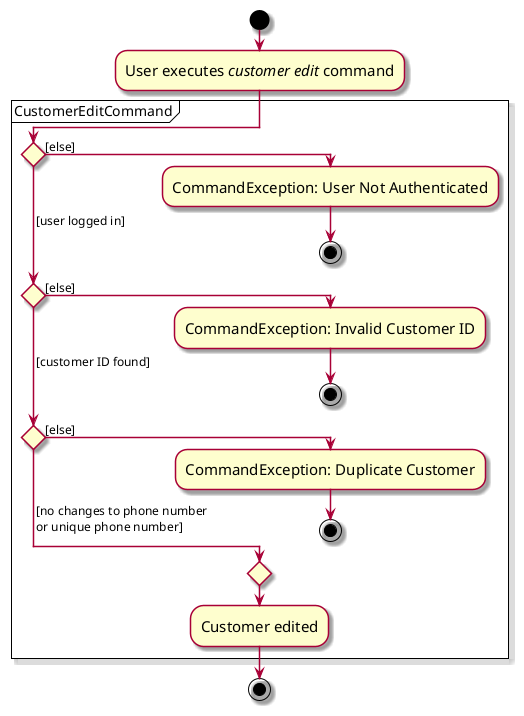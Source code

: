 @startuml
skin rose
skinparam ActivityFontSize 15
skinparam ArrowFontSize 12

!pragma useVerticalIf on
start
:User executes <i>customer edit</i> command;
partition CustomerEditCommand {
    if () then ([else])
        :CommandException: User Not Authenticated;
        stop
    ( [user logged in]) elseif () then ([else])
        :CommandException: Invalid Customer ID;
        stop
    ( [customer ID found]) elseif () then ([else])
        :CommandException: Duplicate Customer;
        stop
    else ( [no changes to phone number\n or unique phone number])
    endif
    :Customer edited;
}

stop

@enduml
